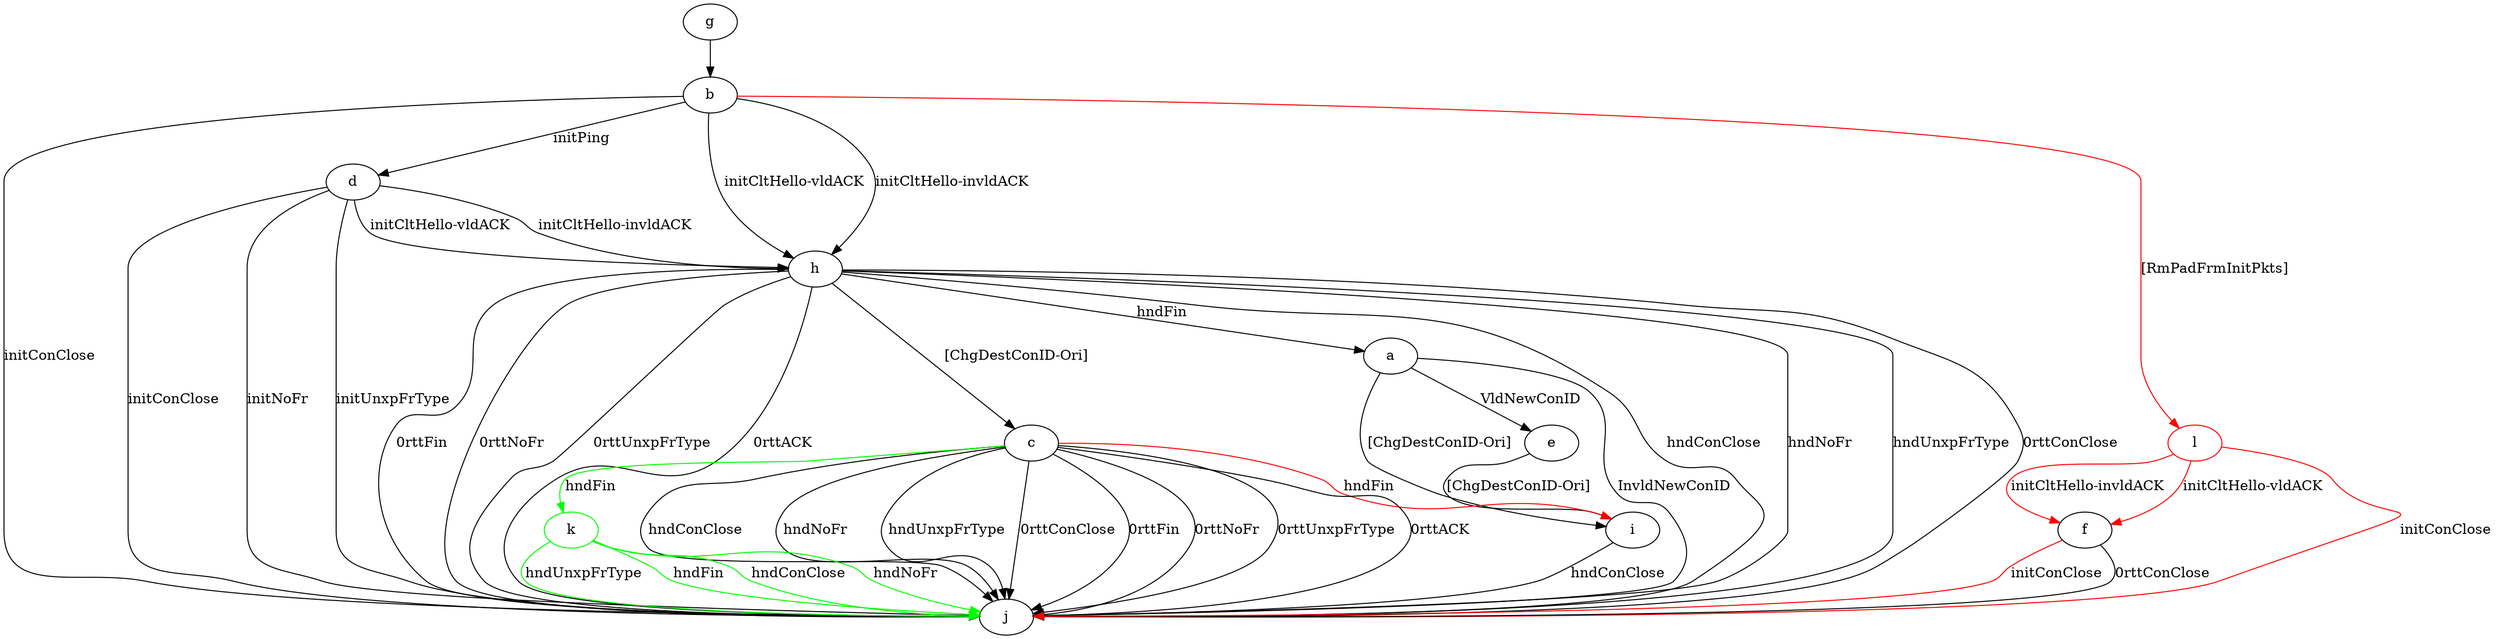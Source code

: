 digraph "" {
	a -> e	[key=0,
		label="VldNewConID "];
	a -> i	[key=0,
		label="[ChgDestConID-Ori] "];
	a -> j	[key=0,
		label="InvldNewConID "];
	b -> d	[key=0,
		label="initPing "];
	b -> h	[key=0,
		label="initCltHello-vldACK "];
	b -> h	[key=1,
		label="initCltHello-invldACK "];
	b -> j	[key=0,
		label="initConClose "];
	l	[color=red];
	b -> l	[key=0,
		color=red,
		label="[RmPadFrmInitPkts] "];
	c -> i	[key=0,
		color=red,
		label="hndFin "];
	c -> j	[key=0,
		label="hndConClose "];
	c -> j	[key=1,
		label="hndNoFr "];
	c -> j	[key=2,
		label="hndUnxpFrType "];
	c -> j	[key=3,
		label="0rttConClose "];
	c -> j	[key=4,
		label="0rttFin "];
	c -> j	[key=5,
		label="0rttNoFr "];
	c -> j	[key=6,
		label="0rttUnxpFrType "];
	c -> j	[key=7,
		label="0rttACK "];
	k	[color=green];
	c -> k	[key=0,
		color=green,
		label="hndFin "];
	d -> h	[key=0,
		label="initCltHello-vldACK "];
	d -> h	[key=1,
		label="initCltHello-invldACK "];
	d -> j	[key=0,
		label="initConClose "];
	d -> j	[key=1,
		label="initNoFr "];
	d -> j	[key=2,
		label="initUnxpFrType "];
	e -> i	[key=0,
		label="[ChgDestConID-Ori] "];
	f -> j	[key=0,
		label="0rttConClose "];
	f -> j	[key=1,
		color=red,
		label="initConClose "];
	g -> b	[key=0];
	h -> a	[key=0,
		label="hndFin "];
	h -> c	[key=0,
		label="[ChgDestConID-Ori] "];
	h -> j	[key=0,
		label="hndConClose "];
	h -> j	[key=1,
		label="hndNoFr "];
	h -> j	[key=2,
		label="hndUnxpFrType "];
	h -> j	[key=3,
		label="0rttConClose "];
	h -> j	[key=4,
		label="0rttFin "];
	h -> j	[key=5,
		label="0rttNoFr "];
	h -> j	[key=6,
		label="0rttUnxpFrType "];
	h -> j	[key=7,
		label="0rttACK "];
	i -> j	[key=0,
		label="hndConClose "];
	k -> j	[key=0,
		color=green,
		label="hndFin "];
	k -> j	[key=1,
		color=green,
		label="hndConClose "];
	k -> j	[key=2,
		color=green,
		label="hndNoFr "];
	k -> j	[key=3,
		color=green,
		label="hndUnxpFrType "];
	l -> f	[key=0,
		color=red,
		label="initCltHello-vldACK "];
	l -> f	[key=1,
		color=red,
		label="initCltHello-invldACK "];
	l -> j	[key=0,
		color=red,
		label="initConClose "];
}
